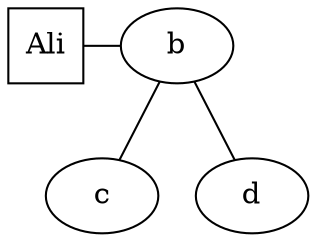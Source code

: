 
graph {
    {
        0 [shape="square" label="Ali"]
    }
0 -- b;
b -- c;
b -- d;
{ rank=same; b, 0 }
}
